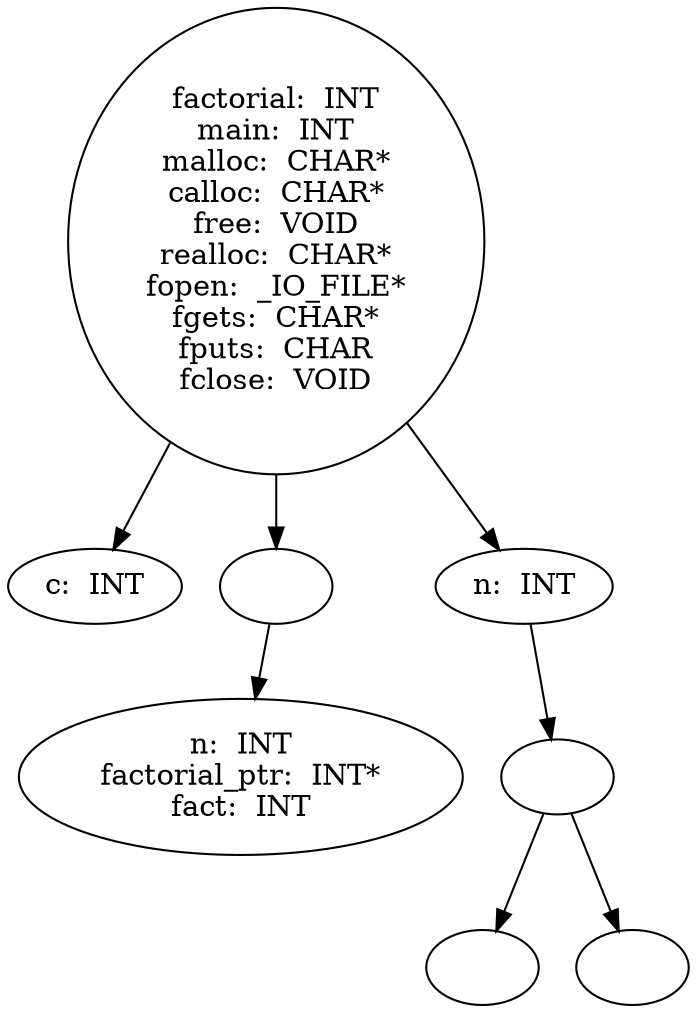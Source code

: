 digraph AST {
  "135951641072672" [label="factorial:  INT
main:  INT
malloc:  CHAR*
calloc:  CHAR*
free:  VOID
realloc:  CHAR*
fopen:  _IO_FILE*
fgets:  CHAR*
fputs:  CHAR
fclose:  VOID"];
  "135951641072672" -> "135951641072288";
  "135951641072672" -> "135951641189856";
  "135951641072672" -> "135951641184624";
  "135951641072288" [label="c:  INT"];
  "135951641189856" [label=""];
  "135951641189856" -> "135951641189808";
  "135951641189808" [label="n:  INT
factorial_ptr:  INT*
fact:  INT"];
  "135951641184624" [label="n:  INT"];
  "135951641184624" -> "135951641182704";
  "135951641182704" [label=""];
  "135951641182704" -> "135951641191824";
  "135951641182704" -> "135951641191776";
  "135951641191824" [label=""];
  "135951641191776" [label=""];
}
